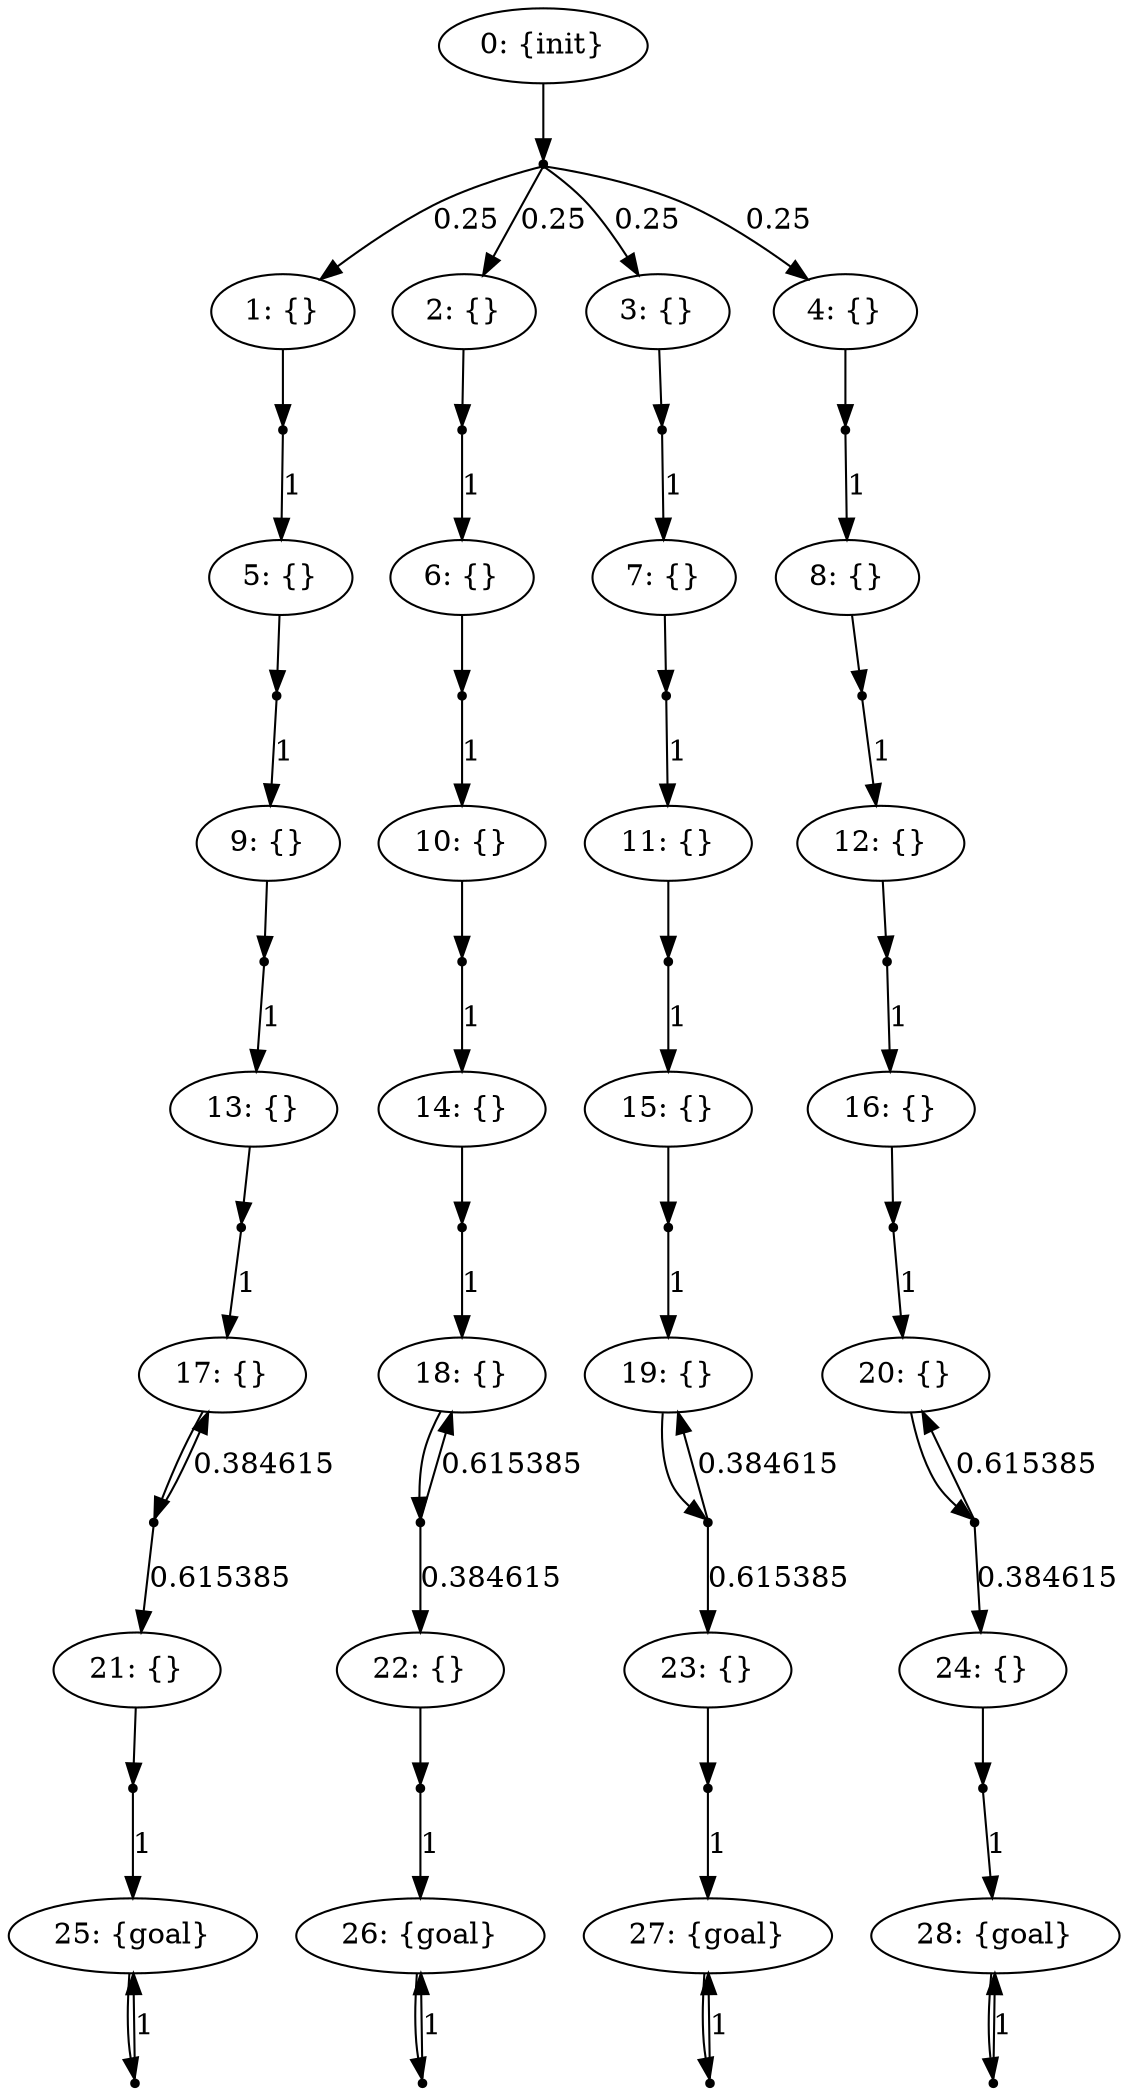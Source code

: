digraph model {
	0 [ label = "0: {init}" ];
	1 [ label = "1: {}" ];
	2 [ label = "2: {}" ];
	3 [ label = "3: {}" ];
	4 [ label = "4: {}" ];
	5 [ label = "5: {}" ];
	6 [ label = "6: {}" ];
	7 [ label = "7: {}" ];
	8 [ label = "8: {}" ];
	9 [ label = "9: {}" ];
	10 [ label = "10: {}" ];
	11 [ label = "11: {}" ];
	12 [ label = "12: {}" ];
	13 [ label = "13: {}" ];
	14 [ label = "14: {}" ];
	15 [ label = "15: {}" ];
	16 [ label = "16: {}" ];
	17 [ label = "17: {}" ];
	18 [ label = "18: {}" ];
	19 [ label = "19: {}" ];
	20 [ label = "20: {}" ];
	21 [ label = "21: {}" ];
	22 [ label = "22: {}" ];
	23 [ label = "23: {}" ];
	24 [ label = "24: {}" ];
	25 [ label = "25: {goal}" ];
	26 [ label = "26: {goal}" ];
	27 [ label = "27: {goal}" ];
	28 [ label = "28: {goal}" ];
	"0c0" [shape = "point"];
	0 -> "0c0";
	"0c0" -> 1 [ label= "0.25" ];
	"0c0" -> 2 [ label= "0.25" ];
	"0c0" -> 3 [ label= "0.25" ];
	"0c0" -> 4 [ label= "0.25" ];
	"1c0" [shape = "point"];
	1 -> "1c0";
	"1c0" -> 5 [ label= "1" ];
	"2c0" [shape = "point"];
	2 -> "2c0";
	"2c0" -> 6 [ label= "1" ];
	"3c0" [shape = "point"];
	3 -> "3c0";
	"3c0" -> 7 [ label= "1" ];
	"4c0" [shape = "point"];
	4 -> "4c0";
	"4c0" -> 8 [ label= "1" ];
	"5c0" [shape = "point"];
	5 -> "5c0";
	"5c0" -> 9 [ label= "1" ];
	"6c0" [shape = "point"];
	6 -> "6c0";
	"6c0" -> 10 [ label= "1" ];
	"7c0" [shape = "point"];
	7 -> "7c0";
	"7c0" -> 11 [ label= "1" ];
	"8c0" [shape = "point"];
	8 -> "8c0";
	"8c0" -> 12 [ label= "1" ];
	"9c0" [shape = "point"];
	9 -> "9c0";
	"9c0" -> 13 [ label= "1" ];
	"10c0" [shape = "point"];
	10 -> "10c0";
	"10c0" -> 14 [ label= "1" ];
	"11c0" [shape = "point"];
	11 -> "11c0";
	"11c0" -> 15 [ label= "1" ];
	"12c0" [shape = "point"];
	12 -> "12c0";
	"12c0" -> 16 [ label= "1" ];
	"13c0" [shape = "point"];
	13 -> "13c0";
	"13c0" -> 17 [ label= "1" ];
	"14c0" [shape = "point"];
	14 -> "14c0";
	"14c0" -> 18 [ label= "1" ];
	"15c0" [shape = "point"];
	15 -> "15c0";
	"15c0" -> 19 [ label= "1" ];
	"16c0" [shape = "point"];
	16 -> "16c0";
	"16c0" -> 20 [ label= "1" ];
	"17c0" [shape = "point"];
	17 -> "17c0";
	"17c0" -> 17 [ label= "0.384615" ];
	"17c0" -> 21 [ label= "0.615385" ];
	"18c0" [shape = "point"];
	18 -> "18c0";
	"18c0" -> 18 [ label= "0.615385" ];
	"18c0" -> 22 [ label= "0.384615" ];
	"19c0" [shape = "point"];
	19 -> "19c0";
	"19c0" -> 19 [ label= "0.384615" ];
	"19c0" -> 23 [ label= "0.615385" ];
	"20c0" [shape = "point"];
	20 -> "20c0";
	"20c0" -> 20 [ label= "0.615385" ];
	"20c0" -> 24 [ label= "0.384615" ];
	"21c0" [shape = "point"];
	21 -> "21c0";
	"21c0" -> 25 [ label= "1" ];
	"22c0" [shape = "point"];
	22 -> "22c0";
	"22c0" -> 26 [ label= "1" ];
	"23c0" [shape = "point"];
	23 -> "23c0";
	"23c0" -> 27 [ label= "1" ];
	"24c0" [shape = "point"];
	24 -> "24c0";
	"24c0" -> 28 [ label= "1" ];
	"25c0" [shape = "point"];
	25 -> "25c0";
	"25c0" -> 25 [ label= "1" ];
	"26c0" [shape = "point"];
	26 -> "26c0";
	"26c0" -> 26 [ label= "1" ];
	"27c0" [shape = "point"];
	27 -> "27c0";
	"27c0" -> 27 [ label= "1" ];
	"28c0" [shape = "point"];
	28 -> "28c0";
	"28c0" -> 28 [ label= "1" ];
}
